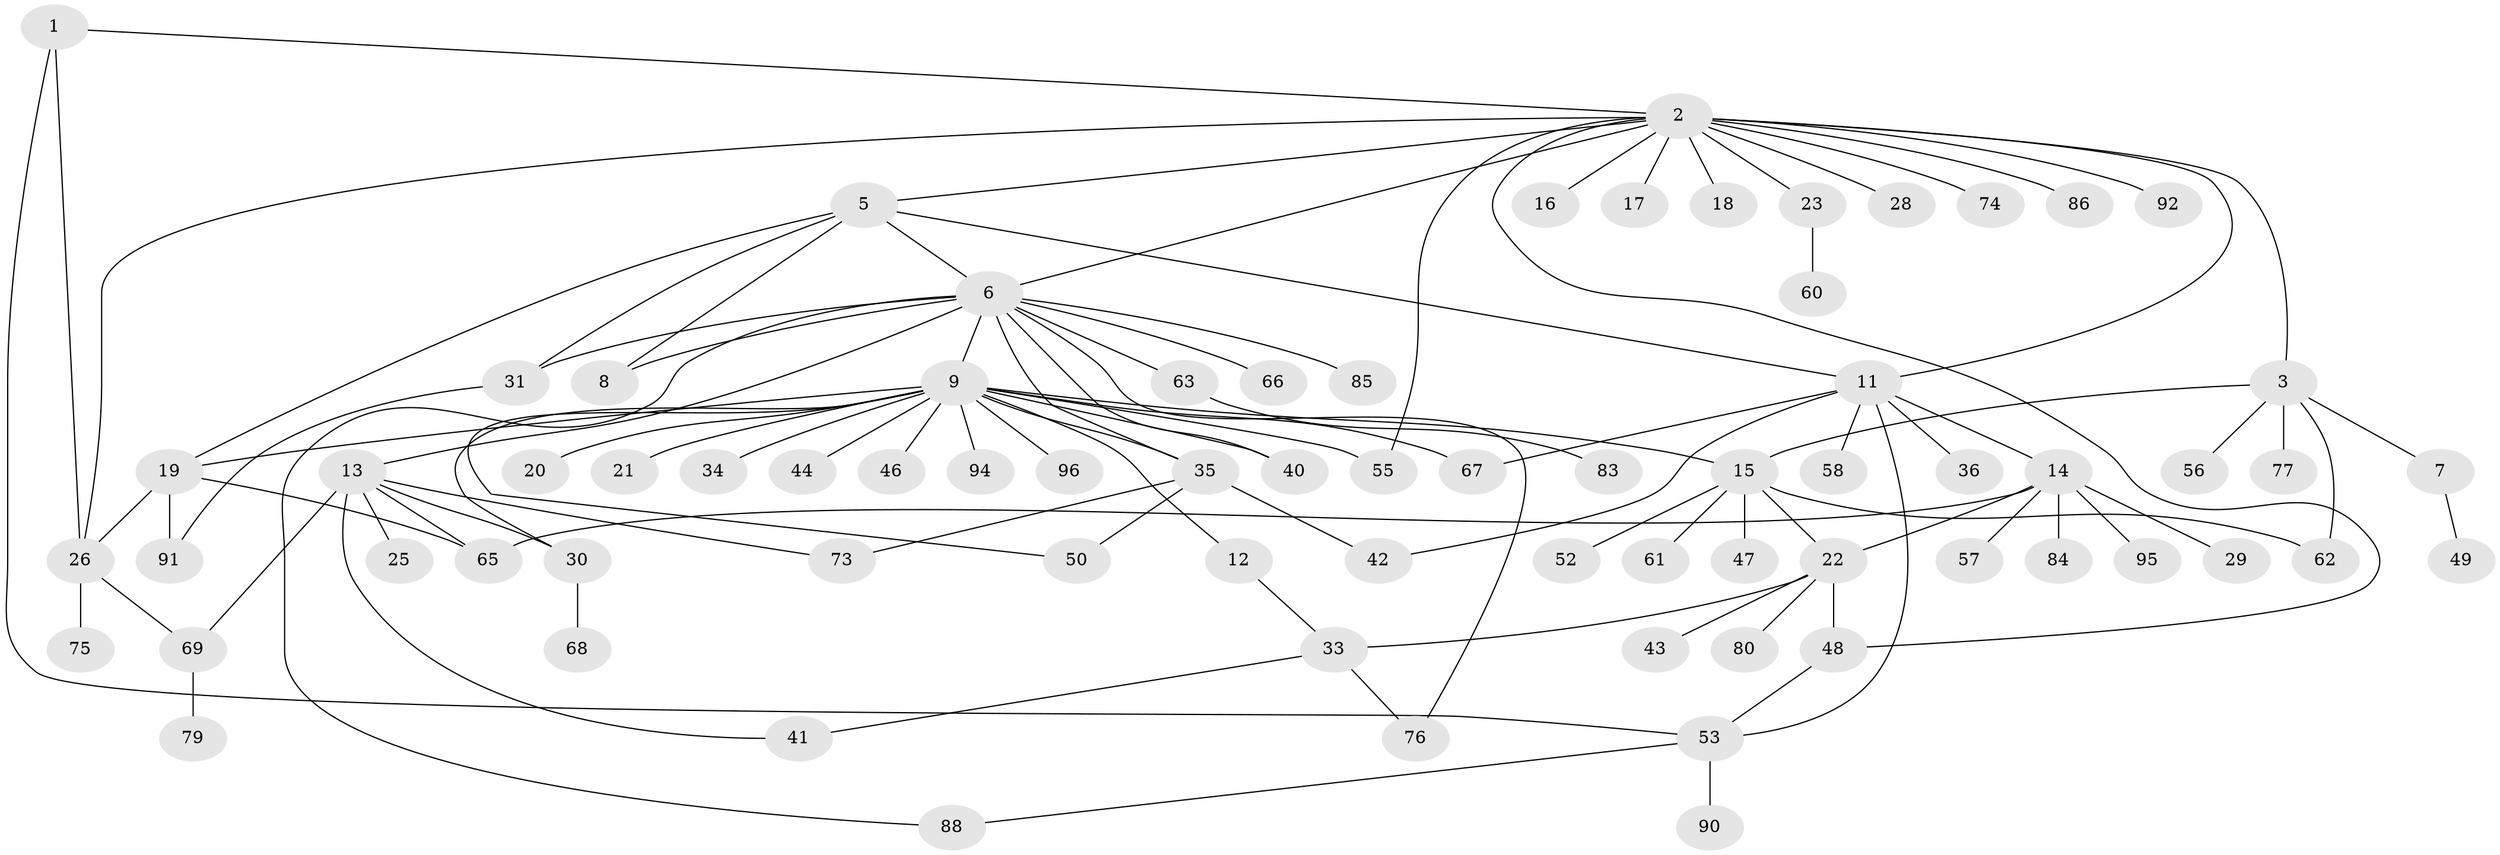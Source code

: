// original degree distribution, {3: 0.10309278350515463, 15: 0.010309278350515464, 5: 0.041237113402061855, 4: 0.05154639175257732, 12: 0.020618556701030927, 2: 0.21649484536082475, 7: 0.020618556701030927, 9: 0.010309278350515464, 8: 0.020618556701030927, 1: 0.4742268041237113, 6: 0.030927835051546393}
// Generated by graph-tools (version 1.1) at 2025/11/02/27/25 16:11:09]
// undirected, 74 vertices, 102 edges
graph export_dot {
graph [start="1"]
  node [color=gray90,style=filled];
  1;
  2 [super="+4"];
  3 [super="+39"];
  5 [super="+93"];
  6 [super="+72"];
  7 [super="+24"];
  8 [super="+37"];
  9 [super="+10"];
  11 [super="+27"];
  12;
  13 [super="+71"];
  14 [super="+45"];
  15 [super="+97"];
  16;
  17;
  18;
  19;
  20;
  21;
  22 [super="+89"];
  23 [super="+51"];
  25 [super="+81"];
  26 [super="+32"];
  28;
  29;
  30 [super="+54"];
  31;
  33 [super="+87"];
  34;
  35 [super="+38"];
  36;
  40;
  41;
  42;
  43;
  44;
  46 [super="+70"];
  47;
  48;
  49;
  50 [super="+64"];
  52;
  53 [super="+59"];
  55;
  56;
  57;
  58;
  60;
  61;
  62;
  63 [super="+82"];
  65 [super="+78"];
  66;
  67;
  68;
  69;
  73;
  74;
  75;
  76;
  77;
  79;
  80;
  83;
  84;
  85;
  86;
  88;
  90;
  91;
  92;
  94;
  95;
  96;
  1 -- 2;
  1 -- 26;
  1 -- 53;
  2 -- 3;
  2 -- 5;
  2 -- 6;
  2 -- 17;
  2 -- 18;
  2 -- 23;
  2 -- 26;
  2 -- 28;
  2 -- 48;
  2 -- 55;
  2 -- 86;
  2 -- 92;
  2 -- 11;
  2 -- 16;
  2 -- 74;
  3 -- 7;
  3 -- 15;
  3 -- 77;
  3 -- 56;
  3 -- 62;
  5 -- 11;
  5 -- 31;
  5 -- 8;
  5 -- 19;
  5 -- 6;
  6 -- 8;
  6 -- 9;
  6 -- 13 [weight=2];
  6 -- 35;
  6 -- 63;
  6 -- 66;
  6 -- 76;
  6 -- 85;
  6 -- 88;
  6 -- 40;
  6 -- 31;
  7 -- 49;
  9 -- 12;
  9 -- 19;
  9 -- 20;
  9 -- 35;
  9 -- 40;
  9 -- 44;
  9 -- 50;
  9 -- 67;
  9 -- 94;
  9 -- 96;
  9 -- 34;
  9 -- 30;
  9 -- 21;
  9 -- 55;
  9 -- 46;
  9 -- 15;
  11 -- 14;
  11 -- 36;
  11 -- 42;
  11 -- 53;
  11 -- 67;
  11 -- 58;
  12 -- 33;
  13 -- 25;
  13 -- 30;
  13 -- 41;
  13 -- 65;
  13 -- 69;
  13 -- 73;
  14 -- 22;
  14 -- 29;
  14 -- 57;
  14 -- 65;
  14 -- 84;
  14 -- 95;
  15 -- 22;
  15 -- 47;
  15 -- 52;
  15 -- 61;
  15 -- 62;
  19 -- 26;
  19 -- 65;
  19 -- 91;
  22 -- 43;
  22 -- 48;
  22 -- 80;
  22 -- 33;
  23 -- 60;
  26 -- 69;
  26 -- 75;
  30 -- 68;
  31 -- 91;
  33 -- 41;
  33 -- 76;
  35 -- 42;
  35 -- 50;
  35 -- 73;
  48 -- 53;
  53 -- 90;
  53 -- 88;
  63 -- 83;
  69 -- 79;
}
